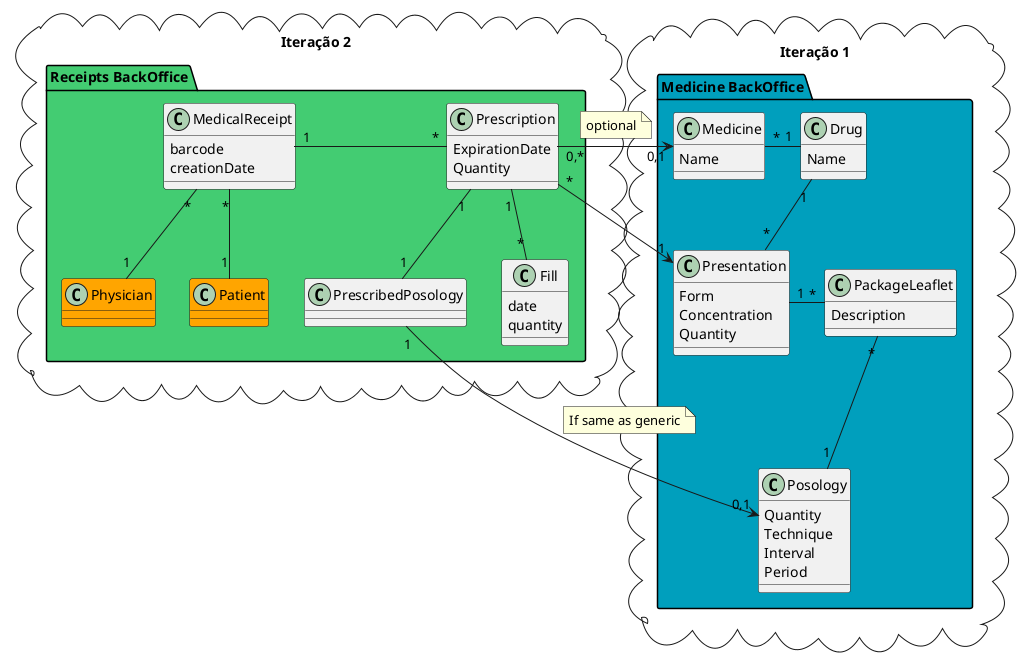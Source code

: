 @startuml "dm_it2_global"

' ### [ITERAÇÃO 1] ###
package "Iteração 1" <<cloud>> {
    package "Medicine BackOffice" #009FBD {

        class Medicine {
            Name
        }
        class Drug {
            Name
        }
        class Presentation {
            Form
            Concentration
            Quantity
        }
        class Posology {
            Quantity
            Technique
            Interval
            Period
        }
        class PackageLeaflet {
            Description
        }
    }
}

' ### [ITERAÇÃO 2] ###
package "Iteração 2" <<cloud>> {
    package "Receipts BackOffice" #43CC72 {

        class Physician #orange
        class Patient #orange
        class Prescription {
            ExpirationDate
            Quantity
        }
        class MedicalReceipt {
            barcode
            creationDate
        }
        class PrescribedPosology
        class Fill {
            date
            quantity
        }
    }
}

' ### [NOTES] ###

' ### [RELATIONS] ###
MedicalReceipt "*" -- "1" Physician
MedicalReceipt "*" -- "1" Patient
MedicalReceipt "1" - "*" Prescription
Prescription "*" --> "1" Presentation
Medicine "*" - "1" Drug
Drug "1" -- "*" Presentation
Prescription "0,*" -> "0,1" Medicine
note on link: optional

Prescription "1" -- "*" Fill
Prescription "1" -- "1" PrescribedPosology
Presentation "1" - "*" PackageLeaflet
PackageLeaflet "*" -- "1" Posology
PrescribedPosology "1" --> "0,1" Posology
note on link : If same as generic

@enduml